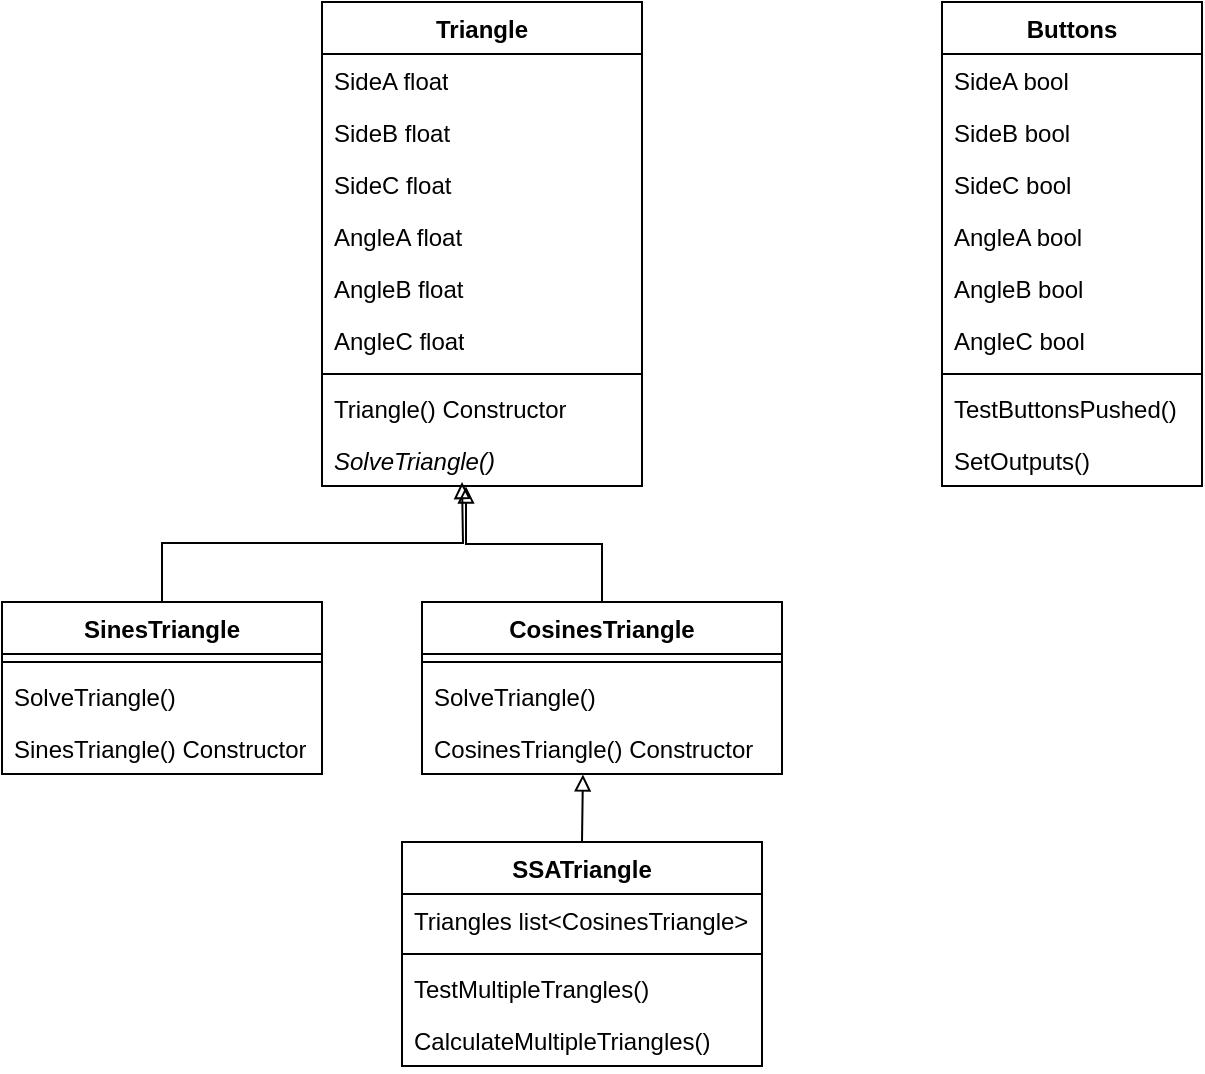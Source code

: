 <mxfile version="22.1.4" type="github">
  <diagram id="C5RBs43oDa-KdzZeNtuy" name="Page-1">
    <mxGraphModel dx="1050" dy="1735" grid="1" gridSize="10" guides="1" tooltips="1" connect="1" arrows="1" fold="1" page="1" pageScale="1" pageWidth="827" pageHeight="1169" math="0" shadow="0">
      <root>
        <mxCell id="WIyWlLk6GJQsqaUBKTNV-0" />
        <mxCell id="WIyWlLk6GJQsqaUBKTNV-1" parent="WIyWlLk6GJQsqaUBKTNV-0" />
        <mxCell id="z3clNfXIA0C9N0q8Gh2m-0" value="SinesTriangle" style="swimlane;fontStyle=1;align=center;verticalAlign=top;childLayout=stackLayout;horizontal=1;startSize=26;horizontalStack=0;resizeParent=1;resizeParentMax=0;resizeLast=0;collapsible=1;marginBottom=0;whiteSpace=wrap;html=1;" vertex="1" parent="WIyWlLk6GJQsqaUBKTNV-1">
          <mxGeometry x="70" y="290" width="160" height="86" as="geometry" />
        </mxCell>
        <mxCell id="z3clNfXIA0C9N0q8Gh2m-2" value="" style="line;strokeWidth=1;fillColor=none;align=left;verticalAlign=middle;spacingTop=-1;spacingLeft=3;spacingRight=3;rotatable=0;labelPosition=right;points=[];portConstraint=eastwest;strokeColor=inherit;" vertex="1" parent="z3clNfXIA0C9N0q8Gh2m-0">
          <mxGeometry y="26" width="160" height="8" as="geometry" />
        </mxCell>
        <mxCell id="z3clNfXIA0C9N0q8Gh2m-3" value="SolveTriangle()" style="text;strokeColor=none;fillColor=none;align=left;verticalAlign=top;spacingLeft=4;spacingRight=4;overflow=hidden;rotatable=0;points=[[0,0.5],[1,0.5]];portConstraint=eastwest;whiteSpace=wrap;html=1;" vertex="1" parent="z3clNfXIA0C9N0q8Gh2m-0">
          <mxGeometry y="34" width="160" height="26" as="geometry" />
        </mxCell>
        <mxCell id="z3clNfXIA0C9N0q8Gh2m-36" value="SinesTriangle() Constructor" style="text;strokeColor=none;fillColor=none;align=left;verticalAlign=top;spacingLeft=4;spacingRight=4;overflow=hidden;rotatable=0;points=[[0,0.5],[1,0.5]];portConstraint=eastwest;whiteSpace=wrap;html=1;" vertex="1" parent="z3clNfXIA0C9N0q8Gh2m-0">
          <mxGeometry y="60" width="160" height="26" as="geometry" />
        </mxCell>
        <mxCell id="z3clNfXIA0C9N0q8Gh2m-9" value="Triangle" style="swimlane;fontStyle=1;align=center;verticalAlign=top;childLayout=stackLayout;horizontal=1;startSize=26;horizontalStack=0;resizeParent=1;resizeParentMax=0;resizeLast=0;collapsible=1;marginBottom=0;whiteSpace=wrap;html=1;" vertex="1" parent="WIyWlLk6GJQsqaUBKTNV-1">
          <mxGeometry x="230" y="-10" width="160" height="242" as="geometry" />
        </mxCell>
        <mxCell id="z3clNfXIA0C9N0q8Gh2m-10" value="SideA float" style="text;strokeColor=none;fillColor=none;align=left;verticalAlign=top;spacingLeft=4;spacingRight=4;overflow=hidden;rotatable=0;points=[[0,0.5],[1,0.5]];portConstraint=eastwest;whiteSpace=wrap;html=1;" vertex="1" parent="z3clNfXIA0C9N0q8Gh2m-9">
          <mxGeometry y="26" width="160" height="26" as="geometry" />
        </mxCell>
        <mxCell id="z3clNfXIA0C9N0q8Gh2m-13" value="SideB float" style="text;strokeColor=none;fillColor=none;align=left;verticalAlign=top;spacingLeft=4;spacingRight=4;overflow=hidden;rotatable=0;points=[[0,0.5],[1,0.5]];portConstraint=eastwest;whiteSpace=wrap;html=1;" vertex="1" parent="z3clNfXIA0C9N0q8Gh2m-9">
          <mxGeometry y="52" width="160" height="26" as="geometry" />
        </mxCell>
        <mxCell id="z3clNfXIA0C9N0q8Gh2m-14" value="SideC float" style="text;strokeColor=none;fillColor=none;align=left;verticalAlign=top;spacingLeft=4;spacingRight=4;overflow=hidden;rotatable=0;points=[[0,0.5],[1,0.5]];portConstraint=eastwest;whiteSpace=wrap;html=1;" vertex="1" parent="z3clNfXIA0C9N0q8Gh2m-9">
          <mxGeometry y="78" width="160" height="26" as="geometry" />
        </mxCell>
        <mxCell id="z3clNfXIA0C9N0q8Gh2m-15" value="AngleA float" style="text;strokeColor=none;fillColor=none;align=left;verticalAlign=top;spacingLeft=4;spacingRight=4;overflow=hidden;rotatable=0;points=[[0,0.5],[1,0.5]];portConstraint=eastwest;whiteSpace=wrap;html=1;" vertex="1" parent="z3clNfXIA0C9N0q8Gh2m-9">
          <mxGeometry y="104" width="160" height="26" as="geometry" />
        </mxCell>
        <mxCell id="z3clNfXIA0C9N0q8Gh2m-16" value="AngleB float" style="text;strokeColor=none;fillColor=none;align=left;verticalAlign=top;spacingLeft=4;spacingRight=4;overflow=hidden;rotatable=0;points=[[0,0.5],[1,0.5]];portConstraint=eastwest;whiteSpace=wrap;html=1;" vertex="1" parent="z3clNfXIA0C9N0q8Gh2m-9">
          <mxGeometry y="130" width="160" height="26" as="geometry" />
        </mxCell>
        <mxCell id="z3clNfXIA0C9N0q8Gh2m-17" value="AngleC float" style="text;strokeColor=none;fillColor=none;align=left;verticalAlign=top;spacingLeft=4;spacingRight=4;overflow=hidden;rotatable=0;points=[[0,0.5],[1,0.5]];portConstraint=eastwest;whiteSpace=wrap;html=1;" vertex="1" parent="z3clNfXIA0C9N0q8Gh2m-9">
          <mxGeometry y="156" width="160" height="26" as="geometry" />
        </mxCell>
        <mxCell id="z3clNfXIA0C9N0q8Gh2m-11" value="" style="line;strokeWidth=1;fillColor=none;align=left;verticalAlign=middle;spacingTop=-1;spacingLeft=3;spacingRight=3;rotatable=0;labelPosition=right;points=[];portConstraint=eastwest;strokeColor=inherit;" vertex="1" parent="z3clNfXIA0C9N0q8Gh2m-9">
          <mxGeometry y="182" width="160" height="8" as="geometry" />
        </mxCell>
        <mxCell id="z3clNfXIA0C9N0q8Gh2m-12" value="Triangle() Constructor" style="text;strokeColor=none;fillColor=none;align=left;verticalAlign=top;spacingLeft=4;spacingRight=4;overflow=hidden;rotatable=0;points=[[0,0.5],[1,0.5]];portConstraint=eastwest;whiteSpace=wrap;html=1;" vertex="1" parent="z3clNfXIA0C9N0q8Gh2m-9">
          <mxGeometry y="190" width="160" height="26" as="geometry" />
        </mxCell>
        <mxCell id="z3clNfXIA0C9N0q8Gh2m-35" value="&lt;i&gt;SolveTriangle()&lt;/i&gt;" style="text;strokeColor=none;fillColor=none;align=left;verticalAlign=top;spacingLeft=4;spacingRight=4;overflow=hidden;rotatable=0;points=[[0,0.5],[1,0.5]];portConstraint=eastwest;whiteSpace=wrap;html=1;" vertex="1" parent="z3clNfXIA0C9N0q8Gh2m-9">
          <mxGeometry y="216" width="160" height="26" as="geometry" />
        </mxCell>
        <mxCell id="z3clNfXIA0C9N0q8Gh2m-18" style="edgeStyle=orthogonalEdgeStyle;rounded=0;orthogonalLoop=1;jettySize=auto;html=1;exitX=0.5;exitY=0;exitDx=0;exitDy=0;endArrow=block;endFill=0;" edge="1" parent="WIyWlLk6GJQsqaUBKTNV-1" source="z3clNfXIA0C9N0q8Gh2m-0">
          <mxGeometry relative="1" as="geometry">
            <mxPoint x="180" y="388" as="sourcePoint" />
            <mxPoint x="300" y="230" as="targetPoint" />
          </mxGeometry>
        </mxCell>
        <mxCell id="z3clNfXIA0C9N0q8Gh2m-21" value="CosinesTriangle" style="swimlane;fontStyle=1;align=center;verticalAlign=top;childLayout=stackLayout;horizontal=1;startSize=26;horizontalStack=0;resizeParent=1;resizeParentMax=0;resizeLast=0;collapsible=1;marginBottom=0;whiteSpace=wrap;html=1;" vertex="1" parent="WIyWlLk6GJQsqaUBKTNV-1">
          <mxGeometry x="280" y="290" width="180" height="86" as="geometry" />
        </mxCell>
        <mxCell id="z3clNfXIA0C9N0q8Gh2m-23" value="" style="line;strokeWidth=1;fillColor=none;align=left;verticalAlign=middle;spacingTop=-1;spacingLeft=3;spacingRight=3;rotatable=0;labelPosition=right;points=[];portConstraint=eastwest;strokeColor=inherit;" vertex="1" parent="z3clNfXIA0C9N0q8Gh2m-21">
          <mxGeometry y="26" width="180" height="8" as="geometry" />
        </mxCell>
        <mxCell id="z3clNfXIA0C9N0q8Gh2m-24" value="SolveTriangle()" style="text;strokeColor=none;fillColor=none;align=left;verticalAlign=top;spacingLeft=4;spacingRight=4;overflow=hidden;rotatable=0;points=[[0,0.5],[1,0.5]];portConstraint=eastwest;whiteSpace=wrap;html=1;" vertex="1" parent="z3clNfXIA0C9N0q8Gh2m-21">
          <mxGeometry y="34" width="180" height="26" as="geometry" />
        </mxCell>
        <mxCell id="z3clNfXIA0C9N0q8Gh2m-25" value="CosinesTriangle() Constructor" style="text;strokeColor=none;fillColor=none;align=left;verticalAlign=top;spacingLeft=4;spacingRight=4;overflow=hidden;rotatable=0;points=[[0,0.5],[1,0.5]];portConstraint=eastwest;whiteSpace=wrap;html=1;" vertex="1" parent="z3clNfXIA0C9N0q8Gh2m-21">
          <mxGeometry y="60" width="180" height="26" as="geometry" />
        </mxCell>
        <mxCell id="z3clNfXIA0C9N0q8Gh2m-27" style="edgeStyle=orthogonalEdgeStyle;rounded=0;orthogonalLoop=1;jettySize=auto;html=1;exitX=0.5;exitY=0;exitDx=0;exitDy=0;entryX=0.45;entryY=1.008;entryDx=0;entryDy=0;entryPerimeter=0;endArrow=block;endFill=0;" edge="1" parent="WIyWlLk6GJQsqaUBKTNV-1" source="z3clNfXIA0C9N0q8Gh2m-21" target="z3clNfXIA0C9N0q8Gh2m-35">
          <mxGeometry relative="1" as="geometry" />
        </mxCell>
        <mxCell id="z3clNfXIA0C9N0q8Gh2m-28" value="SSATriangle" style="swimlane;fontStyle=1;align=center;verticalAlign=top;childLayout=stackLayout;horizontal=1;startSize=26;horizontalStack=0;resizeParent=1;resizeParentMax=0;resizeLast=0;collapsible=1;marginBottom=0;whiteSpace=wrap;html=1;" vertex="1" parent="WIyWlLk6GJQsqaUBKTNV-1">
          <mxGeometry x="270" y="410" width="180" height="112" as="geometry" />
        </mxCell>
        <mxCell id="z3clNfXIA0C9N0q8Gh2m-29" value="Triangles list&amp;lt;CosinesTriangle&amp;gt;" style="text;strokeColor=none;fillColor=none;align=left;verticalAlign=top;spacingLeft=4;spacingRight=4;overflow=hidden;rotatable=0;points=[[0,0.5],[1,0.5]];portConstraint=eastwest;whiteSpace=wrap;html=1;" vertex="1" parent="z3clNfXIA0C9N0q8Gh2m-28">
          <mxGeometry y="26" width="180" height="26" as="geometry" />
        </mxCell>
        <mxCell id="z3clNfXIA0C9N0q8Gh2m-30" value="" style="line;strokeWidth=1;fillColor=none;align=left;verticalAlign=middle;spacingTop=-1;spacingLeft=3;spacingRight=3;rotatable=0;labelPosition=right;points=[];portConstraint=eastwest;strokeColor=inherit;" vertex="1" parent="z3clNfXIA0C9N0q8Gh2m-28">
          <mxGeometry y="52" width="180" height="8" as="geometry" />
        </mxCell>
        <mxCell id="z3clNfXIA0C9N0q8Gh2m-31" value="TestMultipleTrangles()" style="text;strokeColor=none;fillColor=none;align=left;verticalAlign=top;spacingLeft=4;spacingRight=4;overflow=hidden;rotatable=0;points=[[0,0.5],[1,0.5]];portConstraint=eastwest;whiteSpace=wrap;html=1;" vertex="1" parent="z3clNfXIA0C9N0q8Gh2m-28">
          <mxGeometry y="60" width="180" height="26" as="geometry" />
        </mxCell>
        <mxCell id="z3clNfXIA0C9N0q8Gh2m-34" value="CalculateMultipleTriangles()" style="text;strokeColor=none;fillColor=none;align=left;verticalAlign=top;spacingLeft=4;spacingRight=4;overflow=hidden;rotatable=0;points=[[0,0.5],[1,0.5]];portConstraint=eastwest;whiteSpace=wrap;html=1;" vertex="1" parent="z3clNfXIA0C9N0q8Gh2m-28">
          <mxGeometry y="86" width="180" height="26" as="geometry" />
        </mxCell>
        <mxCell id="z3clNfXIA0C9N0q8Gh2m-38" style="edgeStyle=orthogonalEdgeStyle;rounded=0;orthogonalLoop=1;jettySize=auto;html=1;exitX=0.5;exitY=0;exitDx=0;exitDy=0;entryX=0.447;entryY=1.008;entryDx=0;entryDy=0;entryPerimeter=0;endArrow=block;endFill=0;" edge="1" parent="WIyWlLk6GJQsqaUBKTNV-1" source="z3clNfXIA0C9N0q8Gh2m-28" target="z3clNfXIA0C9N0q8Gh2m-25">
          <mxGeometry relative="1" as="geometry" />
        </mxCell>
        <mxCell id="z3clNfXIA0C9N0q8Gh2m-43" value="Buttons" style="swimlane;fontStyle=1;align=center;verticalAlign=top;childLayout=stackLayout;horizontal=1;startSize=26;horizontalStack=0;resizeParent=1;resizeParentMax=0;resizeLast=0;collapsible=1;marginBottom=0;whiteSpace=wrap;html=1;" vertex="1" parent="WIyWlLk6GJQsqaUBKTNV-1">
          <mxGeometry x="540" y="-10" width="130" height="242" as="geometry" />
        </mxCell>
        <mxCell id="z3clNfXIA0C9N0q8Gh2m-44" value="SideA bool" style="text;strokeColor=none;fillColor=none;align=left;verticalAlign=top;spacingLeft=4;spacingRight=4;overflow=hidden;rotatable=0;points=[[0,0.5],[1,0.5]];portConstraint=eastwest;whiteSpace=wrap;html=1;" vertex="1" parent="z3clNfXIA0C9N0q8Gh2m-43">
          <mxGeometry y="26" width="130" height="26" as="geometry" />
        </mxCell>
        <mxCell id="z3clNfXIA0C9N0q8Gh2m-47" value="SideB&amp;nbsp;bool" style="text;strokeColor=none;fillColor=none;align=left;verticalAlign=top;spacingLeft=4;spacingRight=4;overflow=hidden;rotatable=0;points=[[0,0.5],[1,0.5]];portConstraint=eastwest;whiteSpace=wrap;html=1;" vertex="1" parent="z3clNfXIA0C9N0q8Gh2m-43">
          <mxGeometry y="52" width="130" height="26" as="geometry" />
        </mxCell>
        <mxCell id="z3clNfXIA0C9N0q8Gh2m-48" value="SideC bool" style="text;strokeColor=none;fillColor=none;align=left;verticalAlign=top;spacingLeft=4;spacingRight=4;overflow=hidden;rotatable=0;points=[[0,0.5],[1,0.5]];portConstraint=eastwest;whiteSpace=wrap;html=1;" vertex="1" parent="z3clNfXIA0C9N0q8Gh2m-43">
          <mxGeometry y="78" width="130" height="26" as="geometry" />
        </mxCell>
        <mxCell id="z3clNfXIA0C9N0q8Gh2m-49" value="AngleA bool" style="text;strokeColor=none;fillColor=none;align=left;verticalAlign=top;spacingLeft=4;spacingRight=4;overflow=hidden;rotatable=0;points=[[0,0.5],[1,0.5]];portConstraint=eastwest;whiteSpace=wrap;html=1;" vertex="1" parent="z3clNfXIA0C9N0q8Gh2m-43">
          <mxGeometry y="104" width="130" height="26" as="geometry" />
        </mxCell>
        <mxCell id="z3clNfXIA0C9N0q8Gh2m-50" value="AngleB bool" style="text;strokeColor=none;fillColor=none;align=left;verticalAlign=top;spacingLeft=4;spacingRight=4;overflow=hidden;rotatable=0;points=[[0,0.5],[1,0.5]];portConstraint=eastwest;whiteSpace=wrap;html=1;" vertex="1" parent="z3clNfXIA0C9N0q8Gh2m-43">
          <mxGeometry y="130" width="130" height="26" as="geometry" />
        </mxCell>
        <mxCell id="z3clNfXIA0C9N0q8Gh2m-51" value="AngleC bool" style="text;strokeColor=none;fillColor=none;align=left;verticalAlign=top;spacingLeft=4;spacingRight=4;overflow=hidden;rotatable=0;points=[[0,0.5],[1,0.5]];portConstraint=eastwest;whiteSpace=wrap;html=1;" vertex="1" parent="z3clNfXIA0C9N0q8Gh2m-43">
          <mxGeometry y="156" width="130" height="26" as="geometry" />
        </mxCell>
        <mxCell id="z3clNfXIA0C9N0q8Gh2m-45" value="" style="line;strokeWidth=1;fillColor=none;align=left;verticalAlign=middle;spacingTop=-1;spacingLeft=3;spacingRight=3;rotatable=0;labelPosition=right;points=[];portConstraint=eastwest;strokeColor=inherit;" vertex="1" parent="z3clNfXIA0C9N0q8Gh2m-43">
          <mxGeometry y="182" width="130" height="8" as="geometry" />
        </mxCell>
        <mxCell id="z3clNfXIA0C9N0q8Gh2m-46" value="TestButtonsPushed()" style="text;strokeColor=none;fillColor=none;align=left;verticalAlign=top;spacingLeft=4;spacingRight=4;overflow=hidden;rotatable=0;points=[[0,0.5],[1,0.5]];portConstraint=eastwest;whiteSpace=wrap;html=1;" vertex="1" parent="z3clNfXIA0C9N0q8Gh2m-43">
          <mxGeometry y="190" width="130" height="26" as="geometry" />
        </mxCell>
        <mxCell id="z3clNfXIA0C9N0q8Gh2m-52" value="SetOutputs()" style="text;strokeColor=none;fillColor=none;align=left;verticalAlign=top;spacingLeft=4;spacingRight=4;overflow=hidden;rotatable=0;points=[[0,0.5],[1,0.5]];portConstraint=eastwest;whiteSpace=wrap;html=1;" vertex="1" parent="z3clNfXIA0C9N0q8Gh2m-43">
          <mxGeometry y="216" width="130" height="26" as="geometry" />
        </mxCell>
      </root>
    </mxGraphModel>
  </diagram>
</mxfile>
